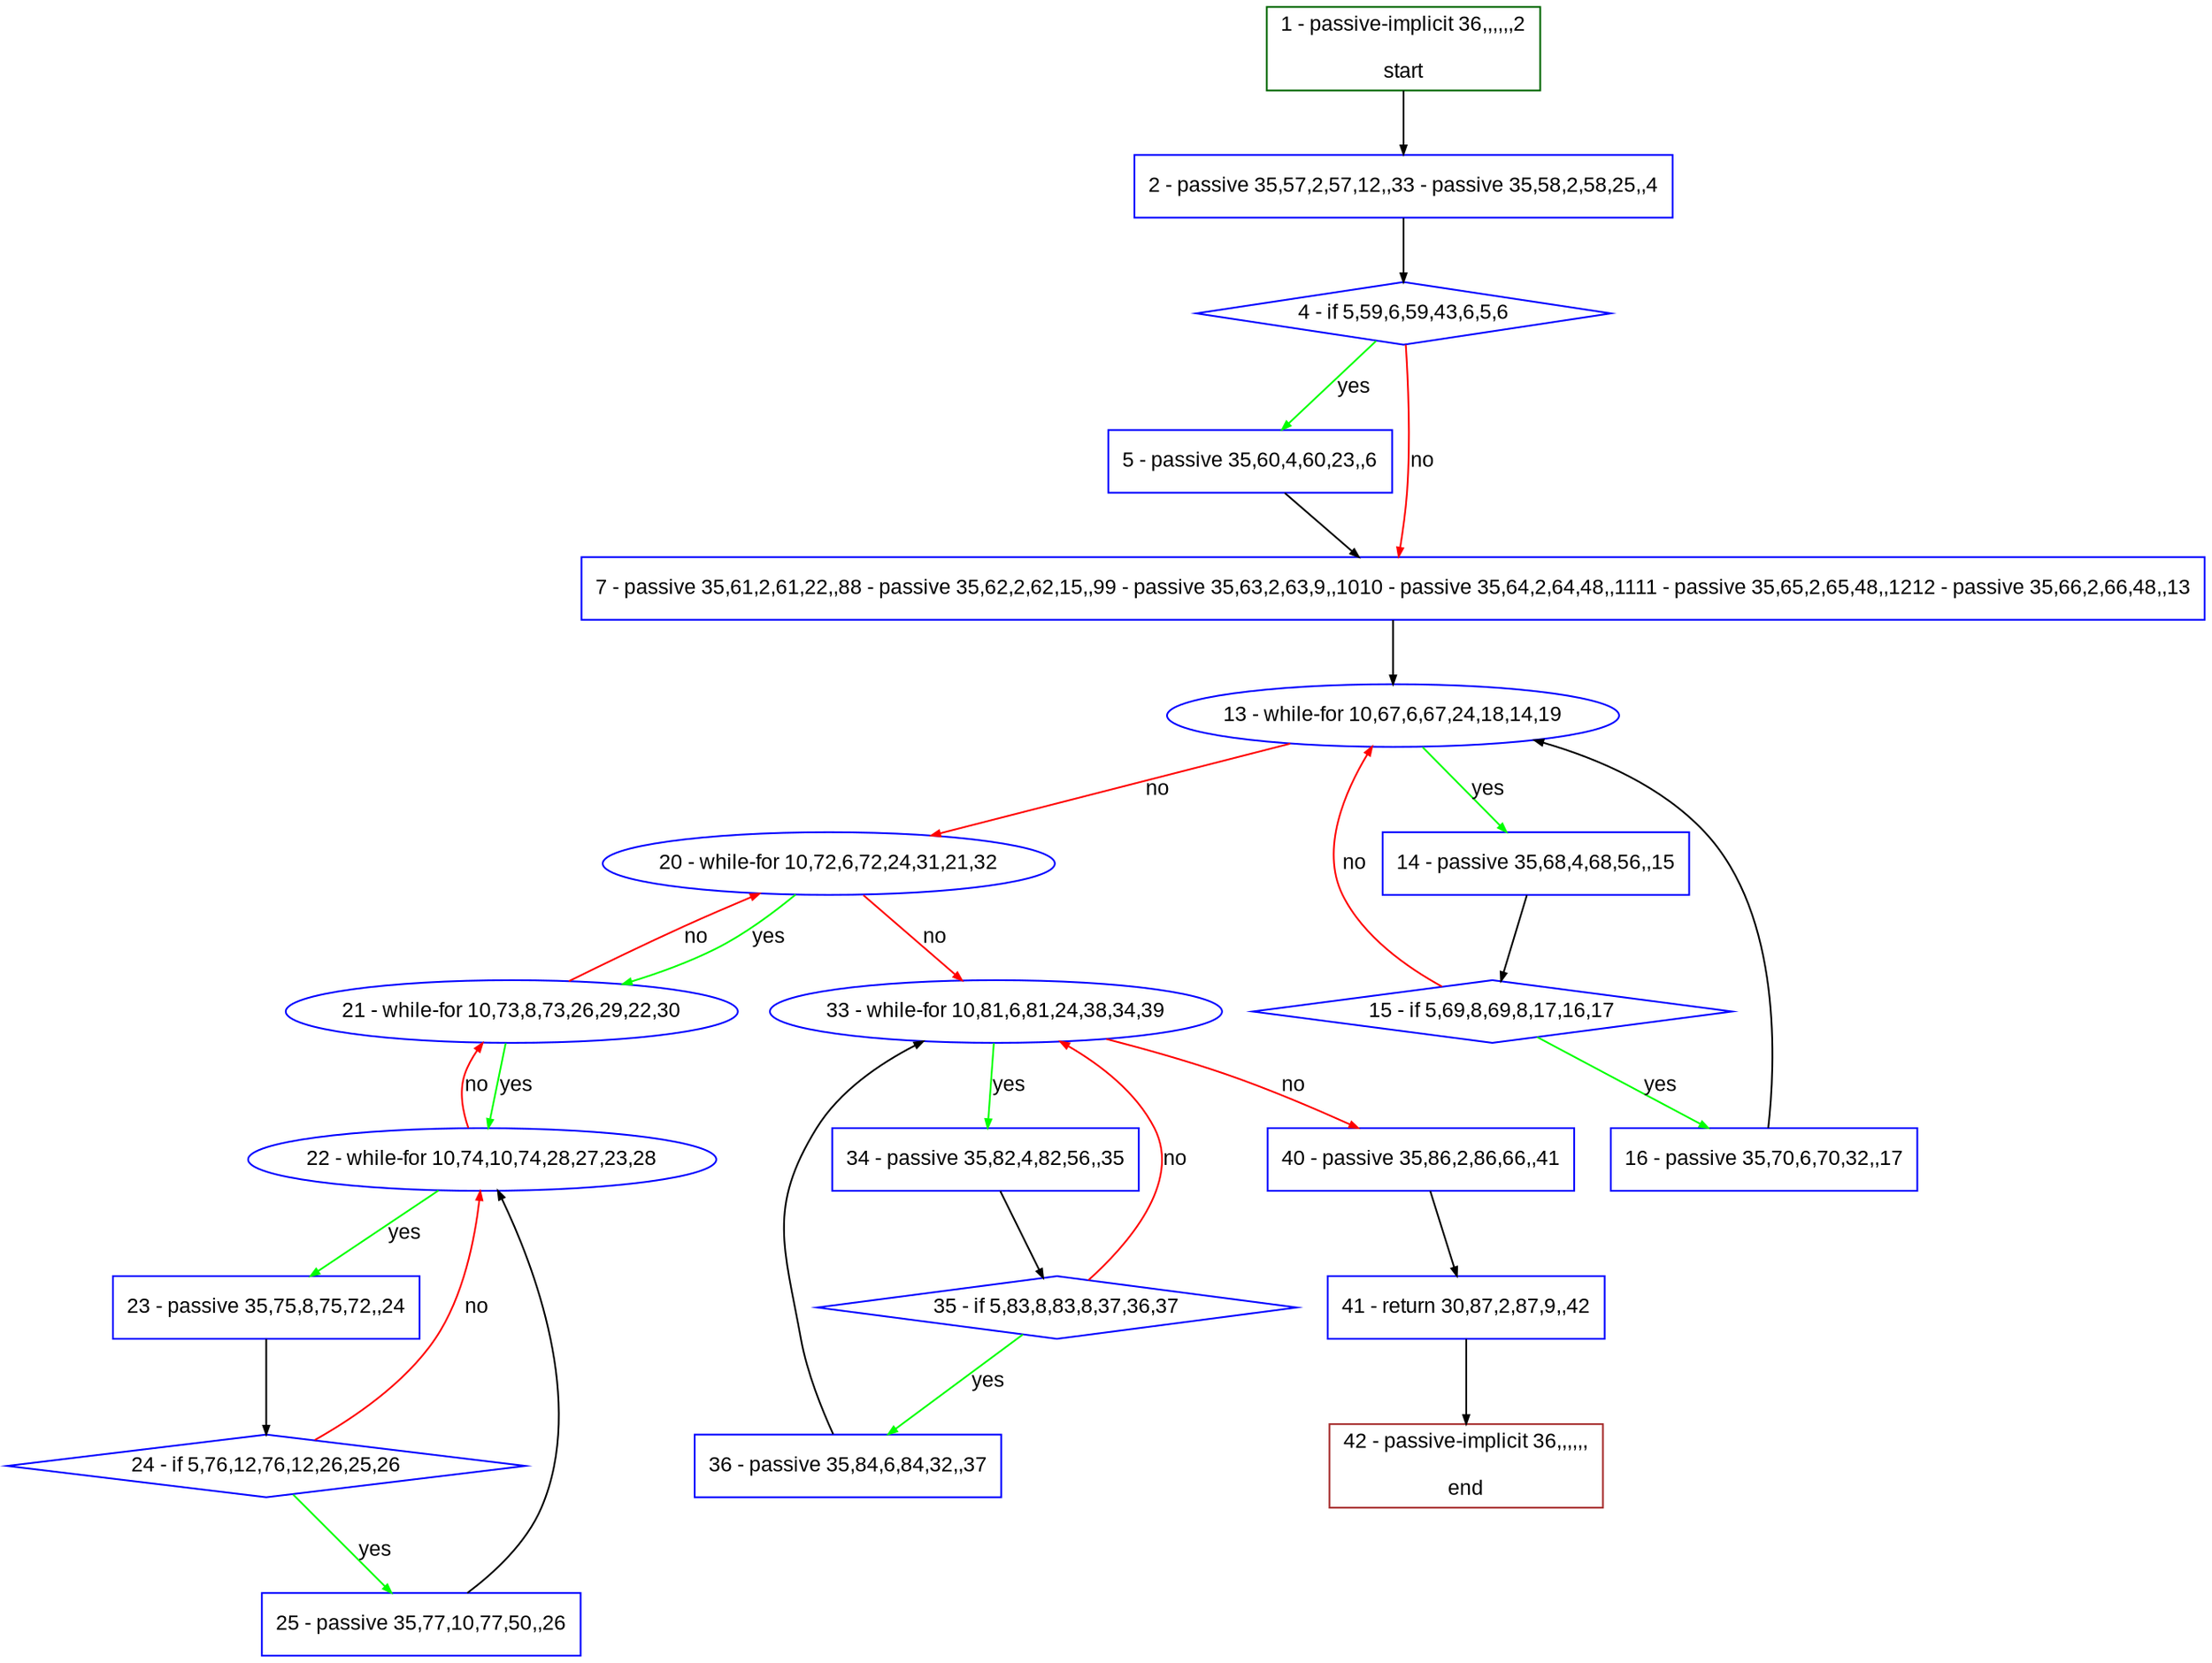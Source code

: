 digraph "" {
  graph [pack="true", label="", fontsize="12", packmode="clust", fontname="Arial", fillcolor="#FFFFCC", bgcolor="white", style="rounded,filled", compound="true"];
  node [node_initialized="no", label="", color="grey", fontsize="12", fillcolor="white", fontname="Arial", style="filled", shape="rectangle", compound="true", fixedsize="false"];
  edge [fontcolor="black", arrowhead="normal", arrowtail="none", arrowsize="0.5", ltail="", label="", color="black", fontsize="12", lhead="", fontname="Arial", dir="forward", compound="true"];
  __N1 [label="2 - passive 35,57,2,57,12,,33 - passive 35,58,2,58,25,,4", color="#0000ff", fillcolor="#ffffff", style="filled", shape="box"];
  __N2 [label="1 - passive-implicit 36,,,,,,2\n\nstart", color="#006400", fillcolor="#ffffff", style="filled", shape="box"];
  __N3 [label="4 - if 5,59,6,59,43,6,5,6", color="#0000ff", fillcolor="#ffffff", style="filled", shape="diamond"];
  __N4 [label="5 - passive 35,60,4,60,23,,6", color="#0000ff", fillcolor="#ffffff", style="filled", shape="box"];
  __N5 [label="7 - passive 35,61,2,61,22,,88 - passive 35,62,2,62,15,,99 - passive 35,63,2,63,9,,1010 - passive 35,64,2,64,48,,1111 - passive 35,65,2,65,48,,1212 - passive 35,66,2,66,48,,13", color="#0000ff", fillcolor="#ffffff", style="filled", shape="box"];
  __N6 [label="13 - while-for 10,67,6,67,24,18,14,19", color="#0000ff", fillcolor="#ffffff", style="filled", shape="oval"];
  __N7 [label="14 - passive 35,68,4,68,56,,15", color="#0000ff", fillcolor="#ffffff", style="filled", shape="box"];
  __N8 [label="20 - while-for 10,72,6,72,24,31,21,32", color="#0000ff", fillcolor="#ffffff", style="filled", shape="oval"];
  __N9 [label="15 - if 5,69,8,69,8,17,16,17", color="#0000ff", fillcolor="#ffffff", style="filled", shape="diamond"];
  __N10 [label="16 - passive 35,70,6,70,32,,17", color="#0000ff", fillcolor="#ffffff", style="filled", shape="box"];
  __N11 [label="21 - while-for 10,73,8,73,26,29,22,30", color="#0000ff", fillcolor="#ffffff", style="filled", shape="oval"];
  __N12 [label="33 - while-for 10,81,6,81,24,38,34,39", color="#0000ff", fillcolor="#ffffff", style="filled", shape="oval"];
  __N13 [label="22 - while-for 10,74,10,74,28,27,23,28", color="#0000ff", fillcolor="#ffffff", style="filled", shape="oval"];
  __N14 [label="23 - passive 35,75,8,75,72,,24", color="#0000ff", fillcolor="#ffffff", style="filled", shape="box"];
  __N15 [label="24 - if 5,76,12,76,12,26,25,26", color="#0000ff", fillcolor="#ffffff", style="filled", shape="diamond"];
  __N16 [label="25 - passive 35,77,10,77,50,,26", color="#0000ff", fillcolor="#ffffff", style="filled", shape="box"];
  __N17 [label="34 - passive 35,82,4,82,56,,35", color="#0000ff", fillcolor="#ffffff", style="filled", shape="box"];
  __N18 [label="40 - passive 35,86,2,86,66,,41", color="#0000ff", fillcolor="#ffffff", style="filled", shape="box"];
  __N19 [label="35 - if 5,83,8,83,8,37,36,37", color="#0000ff", fillcolor="#ffffff", style="filled", shape="diamond"];
  __N20 [label="36 - passive 35,84,6,84,32,,37", color="#0000ff", fillcolor="#ffffff", style="filled", shape="box"];
  __N21 [label="41 - return 30,87,2,87,9,,42", color="#0000ff", fillcolor="#ffffff", style="filled", shape="box"];
  __N22 [label="42 - passive-implicit 36,,,,,,\n\nend", color="#a52a2a", fillcolor="#ffffff", style="filled", shape="box"];
  __N2 -> __N1 [arrowhead="normal", arrowtail="none", color="#000000", label="", dir="forward"];
  __N1 -> __N3 [arrowhead="normal", arrowtail="none", color="#000000", label="", dir="forward"];
  __N3 -> __N4 [arrowhead="normal", arrowtail="none", color="#00ff00", label="yes", dir="forward"];
  __N3 -> __N5 [arrowhead="normal", arrowtail="none", color="#ff0000", label="no", dir="forward"];
  __N4 -> __N5 [arrowhead="normal", arrowtail="none", color="#000000", label="", dir="forward"];
  __N5 -> __N6 [arrowhead="normal", arrowtail="none", color="#000000", label="", dir="forward"];
  __N6 -> __N7 [arrowhead="normal", arrowtail="none", color="#00ff00", label="yes", dir="forward"];
  __N6 -> __N8 [arrowhead="normal", arrowtail="none", color="#ff0000", label="no", dir="forward"];
  __N7 -> __N9 [arrowhead="normal", arrowtail="none", color="#000000", label="", dir="forward"];
  __N9 -> __N6 [arrowhead="normal", arrowtail="none", color="#ff0000", label="no", dir="forward"];
  __N9 -> __N10 [arrowhead="normal", arrowtail="none", color="#00ff00", label="yes", dir="forward"];
  __N10 -> __N6 [arrowhead="normal", arrowtail="none", color="#000000", label="", dir="forward"];
  __N8 -> __N11 [arrowhead="normal", arrowtail="none", color="#00ff00", label="yes", dir="forward"];
  __N11 -> __N8 [arrowhead="normal", arrowtail="none", color="#ff0000", label="no", dir="forward"];
  __N8 -> __N12 [arrowhead="normal", arrowtail="none", color="#ff0000", label="no", dir="forward"];
  __N11 -> __N13 [arrowhead="normal", arrowtail="none", color="#00ff00", label="yes", dir="forward"];
  __N13 -> __N11 [arrowhead="normal", arrowtail="none", color="#ff0000", label="no", dir="forward"];
  __N13 -> __N14 [arrowhead="normal", arrowtail="none", color="#00ff00", label="yes", dir="forward"];
  __N14 -> __N15 [arrowhead="normal", arrowtail="none", color="#000000", label="", dir="forward"];
  __N15 -> __N13 [arrowhead="normal", arrowtail="none", color="#ff0000", label="no", dir="forward"];
  __N15 -> __N16 [arrowhead="normal", arrowtail="none", color="#00ff00", label="yes", dir="forward"];
  __N16 -> __N13 [arrowhead="normal", arrowtail="none", color="#000000", label="", dir="forward"];
  __N12 -> __N17 [arrowhead="normal", arrowtail="none", color="#00ff00", label="yes", dir="forward"];
  __N12 -> __N18 [arrowhead="normal", arrowtail="none", color="#ff0000", label="no", dir="forward"];
  __N17 -> __N19 [arrowhead="normal", arrowtail="none", color="#000000", label="", dir="forward"];
  __N19 -> __N12 [arrowhead="normal", arrowtail="none", color="#ff0000", label="no", dir="forward"];
  __N19 -> __N20 [arrowhead="normal", arrowtail="none", color="#00ff00", label="yes", dir="forward"];
  __N20 -> __N12 [arrowhead="normal", arrowtail="none", color="#000000", label="", dir="forward"];
  __N18 -> __N21 [arrowhead="normal", arrowtail="none", color="#000000", label="", dir="forward"];
  __N21 -> __N22 [arrowhead="normal", arrowtail="none", color="#000000", label="", dir="forward"];
}
